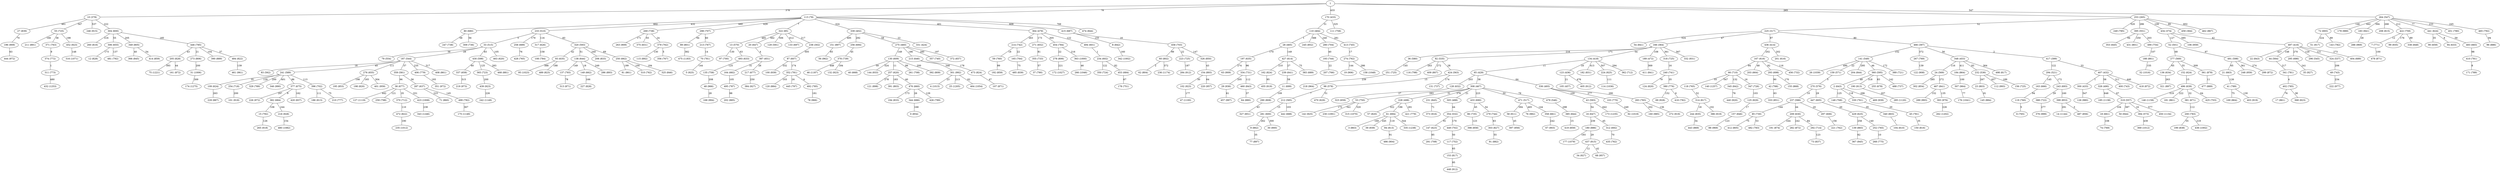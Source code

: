 strict graph G {
1;
0 [label="0 (854)"];
2 [label="2 (643)"];
3 [label="3 (863)"];
4 [label="4 (1015)"];
5 [label="5 (925)"];
6 [label="6 (765)"];
7 [label="7 (771)"];
8 [label="8 (842)"];
9 [label="9 (862)"];
10 [label="10 (378)"];
11 [label="11 (699)"];
12 [label="12 (828)"];
13 [label="13 (570)"];
14 [label="14 (1144)"];
15 [label="15 (792)"];
16 [label="16 (647)"];
17 [label="17 (861)"];
18 [label="18 (661)"];
19 [label="19 (906)"];
20 [label="20 (647)"];
21 [label="21 (663)"];
22 [label="22 (843)"];
23 [label="23 (803)"];
24 [label="24 (569)"];
25 [label="25 (1205)"];
26 [label="26 (1039)"];
27 [label="27 (839)"];
28 [label="28 (465)"];
29 [label="29 (936)"];
30 [label="30 (900)"];
31 [label="31 (1006)"];
32 [label="32 (1016)"];
33 [label="33 (515)"];
34 [label="34 (927)"];
35 [label="35 (927)"];
36 [label="36 (580)"];
37 [label="37 (790)"];
38 [label="38 (677)"];
39 [label="39 (939)"];
40 [label="40 (668)"];
41 [label="41 (789)"];
42 [label="42 (788)"];
43 [label="43 (593)"];
44 [label="44 (564)"];
45 [label="45 (781)"];
46 [label="46 (1187)"];
47 [label="47 (1100)"];
48 [label="48 (966)"];
49 [label="49 (743)"];
50 [label="50 (944)"];
51 [label="51 (917)"];
52 [label="52 (501)"];
53 [label="53 (750)"];
54 [label="54 (841)"];
55 [label="55 (725)"];
56 [label="56 (962)"];
57 [label="57 (820)"];
58 [label="58 (911)"];
59 [label="59 (760)"];
60 [label="60 (802)"];
61 [label="61 (694)"];
62 [label="62 (804)"];
63 [label="63 (909)"];
64 [label="64 (880)"];
65 [label="65 (429)"];
66 [label="66 (710)"];
67 [label="67 (903)"];
68 [label="68 (957)"];
69 [label="69 (928)"];
70 [label="70 (781)"];
71 [label="71 (860)"];
72 [label="72 (693)"];
73 [label="73 (837)"];
74 [label="74 (769)"];
75 [label="75 (1221)"];
76 [label="76 (982)"];
77 [label="77 (897)"];
78 [label="78 (966)"];
79 [label="79 (554)"];
80 [label="80 (680)"];
81 [label="81 (861)"];
82 [label="82 (535)"];
83 [label="83 (562)"];
84 [label="84 (813)"];
85 [label="85 (730)"];
86 [label="86 (735)"];
87 [label="87 (607)"];
88 [label="88 (969)"];
89 [label="89 (801)"];
90 [label="90 (659)"];
91 [label="91 (882)"];
92 [label="92 (1019)"];
93 [label="93 (635)"];
94 [label="94 (633)"];
95 [label="95 (1023)"];
96 [label="96 (886)"];
97 [label="97 (700)"];
98 [label="98 (578)"];
99 [label="99 (935)"];
100 [label="100 (939)"];
101 [label="101 (918)"];
102 [label="102 (923)"];
103 [label="103 (770)"];
104 [label="104 (810)"];
105 [label="105 (457)"];
106 [label="106 (959)"];
107 [label="107 (871)"];
108 [label="108 (784)"];
109 [label="109 (624)"];
110 [label="110 (464)"];
111 [label="111 (758)"];
112 [label="112 (993)"];
113 [label="113 (78)"];
114 [label="114 (1036)"];
115 [label="115 (892)"];
116 [label="116 (798)"];
117 [label="117 (752)"];
118 [label="118 (765)"];
119 [label="119 (760)"];
120 [label="120 (884)"];
121 [label="121 (898)"];
122 [label="122 (908)"];
123 [label="123 (436)"];
124 [label="124 (820)"];
125 [label="125 (829)"];
126 [label="126 (980)"];
127 [label="127 (1119)"];
128 [label="128 (632)"];
129 [label="129 (591)"];
130 [label="130 (609)"];
131 [label="131 (737)"];
132 [label="132 (923)"];
133 [label="133 (697)"];
134 [label="134 (418)"];
135 [label="135 (758)"];
136 [label="136 (634)"];
137 [label="137 (793)"];
138 [label="138 (644)"];
139 [label="139 (883)"];
140 [label="140 (1257)"];
141 [label="141 (549)"];
142 [label="142 (925)"];
143 [label="143 (782)"];
144 [label="144 (933)"];
145 [label="145 (884)"];
146 [label="146 (1158)"];
147 [label="147 (623)"];
148 [label="148 (768)"];
149 [label="149 (662)"];
150 [label="150 (816)"];
151 [label="151 (897)"];
152 [label="152 (624)"];
153 [label="153 (817)"];
154 [label="154 (893)"];
155 [label="155 (868)"];
156 [label="156 (725)"];
157 [label="157 (846)"];
158 [label="158 (1048)"];
159 [label="159 (571)"];
160 [label="160 (985)"];
161 [label="161 (872)"];
162 [label="162 (824)"];
163 [label="163 (666)"];
164 [label="164 (682)"];
165 [label="165 (764)"];
166 [label="166 (364)"];
167 [label="167 (616)"];
168 [label="168 (994)"];
169 [label="169 (864)"];
170 [label="170 (433)"];
171 [label="171 (789)"];
172 [label="172 (1027)"];
173 [label="173 (1235)"];
174 [label="174 (1275)"];
175 [label="175 (1149)"];
176 [label="176 (1041)"];
177 [label="177 (1079)"];
178 [label="178 (751)"];
179 [label="179 (989)"];
180 [label="180 (886)"];
181 [label="181 (861)"];
182 [label="182 (831)"];
183 [label="183 (941)"];
184 [label="184 (864)"];
185 [label="185 (1138)"];
186 [label="186 (813)"];
187 [label="187 (544)"];
188 [label="188 (861)"];
189 [label="189 (472)"];
190 [label="190 (913)"];
191 [label="191 (874)"];
192 [label="192 (859)"];
193 [label="193 (744)"];
194 [label="194 (833)"];
195 [label="195 (853)"];
196 [label="196 (909)"];
197 [label="197 (635)"];
198 [label="198 (820)"];
199 [label="199 (838)"];
200 [label="200 (783)"];
201 [label="201 (616)"];
202 [label="202 (885)"];
203 [label="203 (664)"];
204 [label="204 (844)"];
205 [label="205 (828)"];
206 [label="206 (833)"];
207 [label="207 (766)"];
208 [label="208 (815)"];
209 [label="209 (630)"];
210 [label="210 (777)"];
211 [label="211 (891)"];
212 [label="212 (585)"];
213 [label="213 (767)"];
214 [label="214 (742)"];
215 [label="215 (646)"];
216 [label="216 (928)"];
217 [label="217 (677)"];
218 [label="218 (964)"];
219 [label="219 (973)"];
220 [label="220 (957)"];
221 [label="221 (762)"];
222 [label="222 (977)"];
223 [label="223 (725)"];
224 [label="224 (925)"];
225 [label="225 (317)"];
226 [label="226 (972)"];
227 [label="227 (828)"];
228 [label="228 (498)"];
229 [label="229 (887)"];
230 [label="230 (1091)"];
231 [label="231 (845)"];
232 [label="232 (536)"];
233 [label="233 (510)"];
234 [label="234 (602)"];
235 [label="235 (1012)"];
236 [label="236 (1174)"];
237 [label="237 (586)"];
238 [label="238 (302)"];
239 [label="239 (641)"];
240 [label="240 (741)"];
241 [label="241 (589)"];
242 [label="242 (1149)"];
243 [label="243 (693)"];
244 [label="244 (835)"];
245 [label="245 (852)"];
246 [label="246 (915)"];
247 [label="247 (738)"];
248 [label="248 (959)"];
249 [label="249 (785)"];
250 [label="250 (662)"];
251 [label="251 (725)"];
252 [label="252 (765)"];
253 [label="253 (265)"];
254 [label="254 (718)"];
255 [label="255 (678)"];
256 [label="256 (694)"];
257 [label="257 (620)"];
258 [label="258 (689)"];
259 [label="259 (798)"];
260 [label="260 (816)"];
261 [label="261 (708)"];
262 [label="262 (1202)"];
263 [label="263 (909)"];
264 [label="264 (547)"];
265 [label="265 (918)"];
266 [label="266 (1046)"];
267 [label="267 (769)"];
268 [label="268 (775)"];
269 [label="269 (738)"];
270 [label="270 (576)"];
271 [label="271 (652)"];
272 [label="272 (919)"];
273 [label="273 (806)"];
274 [label="274 (762)"];
275 [label="275 (460)"];
276 [label="276 (655)"];
277 [label="277 (569)"];
278 [label="278 (806)"];
279 [label="279 (744)"];
280 [label="280 (704)"];
281 [label="281 (600)"];
282 [label="282 (872)"];
283 [label="283 (783)"];
284 [label="284 (912)"];
285 [label="285 (1120)"];
286 [label="286 (893)"];
287 [label="287 (637)"];
288 [label="288 (969)"];
289 [label="289 (993)"];
290 [label="290 (808)"];
291 [label="291 (708)"];
292 [label="292 (714)"];
293 [label="293 (698)"];
294 [label="294 (521)"];
295 [label="295 (686)"];
296 [label="296 (545)"];
297 [label="297 (606)"];
298 [label="298 (707)"];
299 [label="299 (872)"];
300 [label="300 (433)"];
301 [label="301 (992)"];
302 [label="302 (854)"];
303 [label="303 (827)"];
304 [label="304 (600)"];
305 [label="305 (488)"];
306 [label="306 (655)"];
307 [label="307 (964)"];
308 [label="308 (467)"];
309 [label="309 (736)"];
310 [label="310 (762)"];
311 [label="311 (773)"];
312 [label="312 (692)"];
313 [label="313 (871)"];
314 [label="314 (817)"];
315 [label="315 (1070)"];
316 [label="316 (1071)"];
317 [label="317 (626)"];
318 [label="318 (725)"];
319 [label="319 (557)"];
320 [label="320 (593)"];
321 [label="321 (897)"];
322 [label="322 (85)"];
323 [label="323 (659)"];
324 [label="324 (537)"];
325 [label="325 (846)"];
326 [label="326 (850)"];
327 [label="327 (851)"];
328 [label="328 (490)"];
329 [label="329 (789)"];
330 [label="330 (761)"];
331 [label="331 (424)"];
332 [label="332 (931)"];
333 [label="333 (851)"];
334 [label="334 (731)"];
335 [label="335 (1238)"];
336 [label="336 (493)"];
337 [label="337 (658)"];
338 [label="338 (848)"];
339 [label="339 (402)"];
340 [label="340 (803)"];
341 [label="341 (781)"];
342 [label="342 (1002)"];
343 [label="343 (1246)"];
344 [label="344 (686)"];
345 [label="345 (842)"];
346 [label="346 (990)"];
347 [label="347 (726)"];
348 [label="348 (453)"];
349 [label="349 (805)"];
350 [label="350 (724)"];
351 [label="351 (972)"];
352 [label="352 (781)"];
353 [label="353 (645)"];
354 [label="354 (532)"];
355 [label="355 (733)"];
356 [label="356 (767)"];
357 [label="357 (740)"];
358 [label="358 (661)"];
359 [label="359 (581)"];
360 [label="360 (595)"];
361 [label="361 (878)"];
362 [label="362 (712)"];
363 [label="363 (1000)"];
364 [label="364 (479)"];
365 [label="365 (723)"];
366 [label="366 (845)"];
367 [label="367 (945)"];
368 [label="368 (823)"];
369 [label="369 (1012)"];
370 [label="370 (712)"];
371 [label="371 (763)"];
372 [label="372 (657)"];
373 [label="373 (916)"];
374 [label="374 (772)"];
375 [label="375 (831)"];
376 [label="376 (999)"];
377 [label="377 (675)"];
378 [label="378 (739)"];
379 [label="379 (762)"];
380 [label="380 (776)"];
381 [label="381 (671)"];
382 [label="382 (684)"];
383 [label="383 (689)"];
384 [label="384 (927)"];
385 [label="385 (844)"];
386 [label="386 (919)"];
387 [label="387 (651)"];
388 [label="388 (722)"];
389 [label="389 (721)"];
390 [label="390 (889)"];
391 [label="391 (803)"];
392 [label="392 (809)"];
393 [label="393 (976)"];
394 [label="394 (573)"];
395 [label="395 (551)"];
396 [label="396 (702)"];
397 [label="397 (956)"];
398 [label="398 (858)"];
399 [label="399 (853)"];
400 [label="400 (743)"];
401 [label="401 (959)"];
402 [label="402 (785)"];
403 [label="403 (919)"];
404 [label="404 (689)"];
405 [label="405 (912)"];
406 [label="406 (779)"];
407 [label="407 (432)"];
408 [label="408 (861)"];
409 [label="409 (807)"];
410 [label="410 (781)"];
411 [label="411 (841)"];
412 [label="412 (805)"];
413 [label="413 (745)"];
414 [label="414 (859)"];
415 [label="415 (687)"];
416 [label="416 (782)"];
417 [label="417 (399)"];
418 [label="418 (872)"];
419 [label="419 (859)"];
420 [label="420 (837)"];
421 [label="421 (779)"];
422 [label="422 (759)"];
423 [label="423 (1008)"];
424 [label="424 (563)"];
425 [label="425 (703)"];
426 [label="426 (789)"];
427 [label="427 (614)"];
428 [label="428 (765)"];
429 [label="429 (625)"];
430 [label="430 (598)"];
431 [label="431 (801)"];
432 [label="432 (1253)"];
433 [label="433 (690)"];
434 [label="434 (374)"];
435 [label="435 (762)"];
436 [label="436 (414)"];
437 [label="437 (915)"];
438 [label="438 (1002)"];
439 [label="439 (923)"];
440 [label="440 (920)"];
441 [label="441 (624)"];
442 [label="442 (688)"];
443 [label="443 (869)"];
444 [label="444 (972)"];
445 [label="445 (797)"];
446 [label="446 (785)"];
447 [label="447 (605)"];
448 [label="448 (912)"];
449 [label="449 (702)"];
450 [label="450 (1134)"];
451 [label="451 (780)"];
452 [label="452 (923)"];
453 [label="453 (684)"];
454 [label="454 (784)"];
455 [label="455 (919)"];
456 [label="456 (732)"];
457 [label="457 (997)"];
458 [label="458 (703)"];
459 [label="459 (364)"];
460 [label="460 (843)"];
461 [label="461 (961)"];
462 [label="462 (867)"];
463 [label="463 (620)"];
464 [label="464 (1054)"];
465 [label="465 (792)"];
466 [label="466 (397)"];
467 [label="467 (841)"];
468 [label="468 (881)"];
469 [label="469 (939)"];
470 [label="470 (629)"];
471 [label="471 (517)"];
472 [label="472 (822)"];
473 [label="473 (824)"];
474 [label="474 (844)"];
475 [label="475 (1183)"];
476 [label="476 (660)"];
477 [label="477 (889)"];
478 [label="478 (871)"];
479 [label="479 (546)"];
480 [label="480 (1082)"];
481 [label="481 (792)"];
482 [label="482 (783)"];
483 [label="483 (683)"];
484 [label="484 (822)"];
485 [label="485 (839)"];
486 [label="486 (904)"];
487 [label="487 (856)"];
488 [label="488 (737)"];
489 [label="489 (823)"];
490 [label="490 (754)"];
491 [label="491 (598)"];
492 [label="492 (785)"];
493 [label="493 (633)"];
494 [label="494 (601)"];
495 [label="495 (787)"];
496 [label="496 (639)"];
497 [label="497 (416)"];
498 [label="498 (817)"];
499 [label="499 (782)"];
233 -- 33 [label=5];
320 -- 250 [label=69];
364 -- 494 [label=122];
283 -- 272 [label=136];
209 -- 282 [label=242];
496 -- 425 [label=64];
113 -- 298 [label=629];
380 -- 69 [label=152];
396 -- 210 [label=75];
43 -- 173 [label=642];
241 -- 329 [label=200];
283 -- 160 [label=202];
407 -- 300 [label=1];
240 -- 380 [label=35];
304 -- 349 [label=205];
304 -- 306 [label=55];
415 -- 458 [label=16];
80 -- 309 [label=56];
237 -- 85 [label=144];
446 -- 484 [label=37];
358 -- 67 [label=242];
134 -- 362 [label=294];
253 -- 249 [label=520];
349 -- 414 [label=54];
292 -- 73 [label=123];
308 -- 433 [label=223];
215 -- 301 [label=346];
70 -- 5 [label=144];
170 -- 110 [label=31];
378 -- 46 [label=448];
65 -- 308 [label=38];
205 -- 161 [label=44];
319 -- 450 [label=577];
237 -- 209 [label=44];
264 -- 451 [label=233];
55 -- 211 [label=166];
359 -- 287 [label=56];
217 -- 384 [label=250];
344 -- 0 [label=168];
136 -- 321 [label=263];
72 -- 143 [label=89];
360 -- 488 [label=142];
1 -- 253 [label=265];
1 -- 113 [label=78];
138 -- 286 [label=249];
254 -- 101 [label=200];
87 -- 100 [label=332];
278 -- 172 [label=221];
301 -- 25 [label=213];
60 -- 62 [label=2];
84 -- 486 [label=91];
387 -- 217 [label=26];
243 -- 388 [label=29];
61 -- 84 [label=119];
197 -- 63 [label=274];
167 -- 66 [label=94];
134 -- 123 [label=18];
212 -- 281 [label=15];
162 -- 455 [label=95];
82 -- 116 [label=263];
23 -- 145 [label=81];
93 -- 95 [label=388];
113 -- 233 [label=432];
334 -- 460 [label=112];
241 -- 377 [label=86];
499 -- 175 [label=367];
496 -- 181 [label=222];
275 -- 130 [label=149];
276 -- 401 [label=304];
164 -- 495 [label=105];
33 -- 430 [label=83];
134 -- 65 [label=11];
294 -- 163 [label=145];
328 -- 319 [label=67];
293 -- 42 [label=90];
347 -- 125 [label=103];
396 -- 186 [label=111];
228 -- 57 [label=322];
2 -- 469 [label=296];
225 -- 54 [label=524];
42 -- 333 [label=63];
253 -- 225 [label=52];
251 -- 218 [label=239];
446 -- 390 [label=104];
406 -- 351 [label=193];
322 -- 238 [label=217];
269 -- 379 [label=24];
253 -- 434 [label=109];
128 -- 323 [label=27];
10 -- 27 [label=461];
370 -- 472 [label=110];
424 -- 131 [label=174];
113 -- 474 [label=766];
241 -- 396 [label=113];
471 -- 58 [label=394];
436 -- 201 [label=202];
473 -- 107 [label=47];
491 -- 21 [label=65];
231 -- 373 [label=71];
322 -- 133 [label=612];
103 -- 92 [label=249];
216 -- 480 [label=154];
293 -- 155 [label=170];
304 -- 260 [label=216];
308 -- 471 [label=50];
274 -- 158 [label=286];
180 -- 437 [label=29];
467 -- 393 [label=135];
52 -- 491 [label=97];
154 -- 102 [label=30];
241 -- 109 [label=35];
190 -- 285 [label=207];
38 -- 370 [label=35];
49 -- 222 [label=234];
27 -- 196 [label=70];
429 -- 139 [label=258];
1 -- 170 [label=433];
138 -- 149 [label=18];
277 -- 361 [label=309];
44 -- 341 [label=217];
196 -- 444 [label=63];
460 -- 64 [label=37];
200 -- 199 [label=55];
20 -- 387 [label=4];
8 -- 342 [label=160];
427 -- 383 [label=75];
61 -- 335 [label=544];
147 -- 291 [label=85];
85 -- 482 [label=53];
243 -- 399 [label=160];
241 -- 346 [label=401];
324 -- 49 [label=206];
437 -- 34 [label=12];
45 -- 150 [label=35];
422 -- 99 [label=176];
59 -- 192 [label=99];
280 -- 193 [label=40];
138 -- 137 [label=149];
434 -- 106 [label=585];
225 -- 436 [label=97];
237 -- 297 [label=20];
295 -- 35 [label=241];
102 -- 47 [label=177];
82 -- 409 [label=272];
423 -- 343 [label=238];
113 -- 322 [label=7];
163 -- 119 [label=94];
48 -- 168 [label=28];
339 -- 331 [label=22];
417 -- 407 [label=33];
72 -- 51 [label=224];
61 -- 39 [label=245];
319 -- 18 [label=104];
303 -- 91 [label=55];
497 -- 296 [label=129];
232 -- 156 [label=189];
348 -- 184 [label=411];
446 -- 205 [label=43];
441 -- 94 [label=9];
393 -- 262 [label=226];
55 -- 371 [label=38];
244 -- 443 [label=34];
276 -- 195 [label=198];
434 -- 52 [label=127];
301 -- 464 [label=62];
264 -- 183 [label=394];
271 -- 355 [label=81];
359 -- 38 [label=96];
187 -- 83 [label=18];
471 -- 358 [label=144];
1 -- 10 [label=378];
378 -- 132 [label=184];
21 -- 41 [label=126];
433 -- 86 [label=45];
188 -- 32 [label=155];
187 -- 408 [label=317];
98 -- 470 [label=51];
454 -- 278 [label=22];
320 -- 138 [label=51];
294 -- 243 [label=172];
214 -- 59 [label=18];
491 -- 299 [label=274];
381 -- 200 [label=112];
141 -- 389 [label=172];
322 -- 20 [label=562];
281 -- 9 [label=262];
458 -- 60 [label=99];
257 -- 391 [label=183];
320 -- 206 [label=240];
60 -- 236 [label=372];
364 -- 271 [label=173];
264 -- 465 [label=245];
336 -- 103 [label=277];
123 -- 105 [label=21];
399 -- 487 [label=3];
16 -- 312 [label=45];
33 -- 187 [label=29];
300 -- 126 [label=547];
436 -- 167 [label=202];
308 -- 479 [label=79];
167 -- 456 [label=116];
80 -- 247 [label=58];
214 -- 165 [label=22];
454 -- 363 [label=216];
24 -- 467 [label=272];
232 -- 23 [label=267];
379 -- 115 [label=130];
123 -- 405 [label=476];
490 -- 188 [label=107];
467 -- 289 [label=152];
352 -- 445 [label=16];
10 -- 304 [label=222];
264 -- 72 [label=146];
348 -- 24 [label=116];
253 -- 462 [label=602];
307 -- 176 [label=77];
360 -- 255 [label=83];
87 -- 352 [label=174];
264 -- 179 [label=442];
377 -- 420 [label=162];
197 -- 334 [label=96];
166 -- 318 [label=361];
430 -- 337 [label=60];
166 -- 189 [label=108];
483 -- 410 [label=98];
339 -- 275 [label=58];
273 -- 31 [label=200];
349 -- 366 [label=40];
267 -- 122 [label=139];
306 -- 12 [label=173];
407 -- 418 [label=440];
86 -- 398 [label=123];
157 -- 88 [label=123];
269 -- 375 [label=93];
7 -- 478 [label=100];
433 -- 279 [label=54];
110 -- 413 [label=281];
374 -- 311 [label=1];
422 -- 7 [label=12];
339 -- 256 [label=292];
228 -- 421 [label=281];
82 -- 424 [label=28];
250 -- 81 [label=199];
279 -- 303 [label=83];
66 -- 140 [label=547];
417 -- 294 [label=122];
320 -- 93 [label=42];
224 -- 114 [label=111];
58 -- 397 [label=45];
228 -- 61 [label=196];
148 -- 340 [label=35];
38 -- 423 [label=331];
15 -- 265 [label=126];
110 -- 245 [label=388];
253 -- 395 [label=286];
466 -- 141 [label=152];
447 -- 429 [label=20];
290 -- 327 [label=43];
413 -- 274 [label=17];
117 -- 153 [label=65];
308 -- 228 [label=31];
492 -- 78 [label=181];
29 -- 457 [label=61];
241 -- 254 [label=129];
167 -- 203 [label=48];
33 -- 79 [label=39];
18 -- 74 [label=108];
233 -- 320 [label=83];
453 -- 178 [label=67];
135 -- 48 [label=208];
250 -- 310 [label=100];
496 -- 146 [label=519];
429 -- 252 [label=140];
28 -- 427 [label=149];
85 -- 412 [label=75];
187 -- 406 [label=235];
187 -- 359 [label=37];
497 -- 324 [label=121];
336 -- 283 [label=290];
130 -- 261 [label=99];
10 -- 246 [label=537];
308 -- 53 [label=283];
427 -- 162 [label=210];
496 -- 381 [label=32];
53 -- 315 [label=320];
180 -- 177 [label=193];
298 -- 213 [label=60];
152 -- 496 [label=15];
382 -- 15 [label=108];
493 -- 135 [label=125];
458 -- 326 [label=147];
497 -- 295 [label=270];
258 -- 428 [label=76];
365 -- 439 [label=200];
193 -- 207 [label=22];
33 -- 463 [label=105];
274 -- 19 [label=144];
441 -- 483 [label=59];
149 -- 227 [label=166];
134 -- 182 [label=413];
113 -- 269 [label=660];
328 -- 185 [label=648];
402 -- 368 [label=38];
43 -- 16 [label=54];
65 -- 336 [label=64];
189 -- 411 [label=369];
471 -- 76 [label=465];
407 -- 400 [label=311];
395 -- 490 [label=203];
239 -- 11 [label=58];
130 -- 257 [label=11];
382 -- 216 [label=244];
252 -- 268 [label=10];
339 -- 151 [label=495];
270 -- 447 [label=29];
326 -- 154 [label=43];
341 -- 402 [label=4];
159 -- 270 [label=5];
361 -- 477 [label=11];
200 -- 438 [label=219];
53 -- 142 [label=175];
363 -- 266 [label=46];
130 -- 144 [label=324];
141 -- 360 [label=46];
399 -- 14 [label=291];
476 -- 344 [label=26];
130 -- 40 [label=59];
371 -- 374 [label=9];
276 -- 198 [label=165];
113 -- 364 [label=401];
495 -- 202 [label=98];
65 -- 128 [label=203];
233 -- 317 [label=116];
61 -- 3 [label=169];
257 -- 476 [label=40];
364 -- 454 [label=305];
466 -- 348 [label=56];
13 -- 493 [label=63];
66 -- 345 [label=132];
308 -- 305 [label=21];
9 -- 77 [label=35];
281 -- 30 [label=300];
250 -- 325 [label=184];
166 -- 332 [label=567];
311 -- 432 [label=480];
314 -- 244 [label=18];
13 -- 97 [label=130];
322 -- 129 [label=506];
55 -- 452 [label=198];
364 -- 214 [label=263];
166 -- 82 [label=171];
494 -- 234 [label=1];
154 -- 220 [label=64];
395 -- 353 [label=94];
319 -- 50 [label=387];
317 -- 108 [label=158];
422 -- 338 [label=89];
377 -- 382 [label=9];
472 -- 235 [label=190];
187 -- 241 [label=45];
304 -- 446 [label=185];
109 -- 229 [label=263];
10 -- 55 [label=347];
305 -- 354 [label=44];
354 -- 147 [label=91];
352 -- 492 [label=4];
277 -- 152 [label=55];
318 -- 240 [label=16];
66 -- 347 [label=16];
118 -- 314 [label=52];
184 -- 307 [label=100];
479 -- 385 [label=298];
2 -- 148 [label=125];
38 -- 127 [label=442];
113 -- 339 [label=324];
466 -- 417 [label=2];
16 -- 180 [label=239];
205 -- 75 [label=393];
223 -- 284 [label=187];
141 -- 204 [label=295];
31 -- 174 [label=269];
234 -- 453 [label=82];
476 -- 194 [label=173];
137 -- 313 [label=78];
66 -- 118 [label=55];
232 -- 112 [label=457];
322 -- 13 [label=485];
407 -- 328 [label=58];
476 -- 426 [label=129];
166 -- 36 [label=216];
215 -- 473 [label=178];
52 -- 277 [label=68];
53 -- 230 [label=341];
11 -- 290 [label=109];
233 -- 258 [label=179];
287 -- 71 [label=223];
380 -- 416 [label=6];
98 -- 212 [label=7];
270 -- 237 [label=10];
312 -- 435 [label=70];
257 -- 121 [label=278];
497 -- 404 [label=273];
336 -- 43 [label=100];
330 -- 45 [label=20];
354 -- 449 [label=170];
446 -- 273 [label=21];
275 -- 215 [label=186];
424 -- 98 [label=15];
434 -- 497 [label=42];
415 -- 8 [label=155];
166 -- 134 [label=54];
209 -- 292 [label=84];
352 -- 120 [label=103];
225 -- 466 [label=80];
183 -- 288 [label=28];
497 -- 22 [label=427];
334 -- 29 [label=205];
110 -- 280 [label=240];
410 -- 171 [label=8];
165 -- 485 [label=75];
439 -- 242 [label=226];
38 -- 259 [label=121];
277 -- 136 [label=65];
134 -- 224 [label=507];
340 -- 104 [label=7];
209 -- 191 [label=244];
139 -- 367 [label=62];
449 -- 117 [label=50];
113 -- 80 [label=602];
113 -- 415 [label=609];
119 -- 6 [label=5];
306 -- 481 [label=137];
465 -- 96 [label=94];
240 -- 124 [label=79];
269 -- 263 [label=171];
402 -- 17 [label=76];
430 -- 468 [label=283];
212 -- 442 [label=103];
141 -- 159 [label=22];
430 -- 365 [label=125];
458 -- 223 [label=22];
153 -- 448 [label=95];
314 -- 386 [label=102];
394 -- 369 [label=439];
28 -- 197 [label=170];
355 -- 37 [label=57];
466 -- 267 [label=372];
264 -- 208 [label=268];
36 -- 251 [label=145];
1 -- 264 [label=547];
275 -- 372 [label=197];
253 -- 459 [label=99];
2 -- 330 [label=118];
89 -- 475 [label=382];
256 -- 378 [label=45];
264 -- 441 [label=77];
125 -- 157 [label=17];
24 -- 302 [label=285];
337 -- 219 [label=315];
319 -- 394 [label=16];
387 -- 164 [label=31];
427 -- 239 [label=27];
287 -- 499 [label=145];
93 -- 489 [label=188];
238 -- 87 [label=305];
151 -- 56 [label=65];
385 -- 419 [label=15];
264 -- 422 [label=212];
141 -- 26 [label=490];
110 -- 28 [label=1];
225 -- 166 [label=47];
301 -- 4 [label=23];
441 -- 90 [label=35];
437 -- 68 [label=42];
234 -- 350 [label=122];
345 -- 440 [label=78];
348 -- 498 [label=364];
130 -- 392 [label=200];
275 -- 357 [label=280];
297 -- 221 [label=156];
360 -- 2 [label=48];
298 -- 89 [label=94];
41 -- 169 [label=75];
167 -- 293 [label=82];
41 -- 403 [label=130];
187 -- 276 [label=111];
497 -- 44 [label=148];
395 -- 431 [label=250];
379 -- 356 [label=5];
360 -- 190 [label=318];
170 -- 111 [label=325];
484 -- 461 [label=139];
377 -- 226 [label=297];
348 -- 232 [label=83];
308 -- 231 [label=378];
213 -- 70 [label=14];
388 -- 376 [label=277];
491 -- 248 [label=361];
452 -- 316 [label=148];
}
